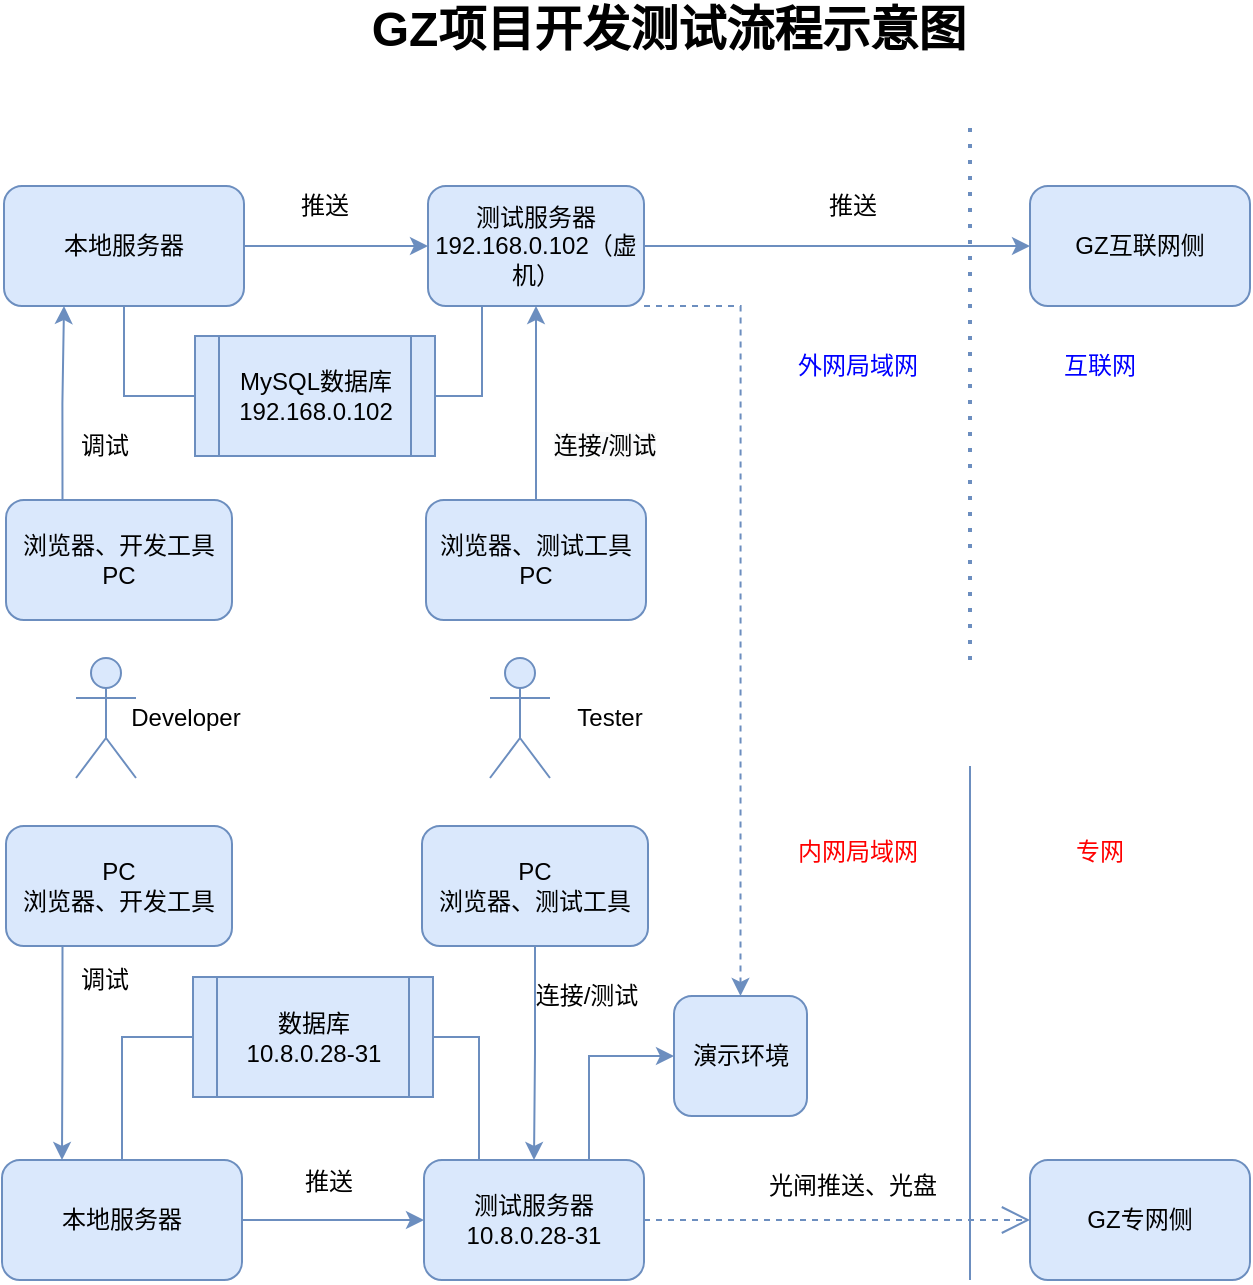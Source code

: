 <mxfile version="15.5.0" type="github" pages="3">
  <diagram id="twGESngpe0sXLNPa1MpP" name="Page-1">
    <mxGraphModel dx="944" dy="830" grid="1" gridSize="10" guides="1" tooltips="1" connect="1" arrows="1" fold="1" page="1" pageScale="1" pageWidth="827" pageHeight="1169" math="0" shadow="0">
      <root>
        <mxCell id="0" />
        <mxCell id="1" parent="0" />
        <mxCell id="z7iF-O1M8cMVNihUmkFv-28" value="推送" style="edgeStyle=orthogonalEdgeStyle;rounded=0;orthogonalLoop=1;jettySize=auto;html=1;exitX=1;exitY=0.5;exitDx=0;exitDy=0;entryX=0;entryY=0.5;entryDx=0;entryDy=0;fontSize=12;strokeColor=#6c8ebf;fillColor=#dae8fc;" edge="1" parent="1" source="z7iF-O1M8cMVNihUmkFv-4" target="z7iF-O1M8cMVNihUmkFv-26">
          <mxGeometry x="0.074" y="20" relative="1" as="geometry">
            <mxPoint as="offset" />
          </mxGeometry>
        </mxCell>
        <mxCell id="z7iF-O1M8cMVNihUmkFv-53" style="edgeStyle=orthogonalEdgeStyle;rounded=0;orthogonalLoop=1;jettySize=auto;html=1;exitX=0.25;exitY=1;exitDx=0;exitDy=0;entryX=1;entryY=0.5;entryDx=0;entryDy=0;fontSize=12;fontColor=#000000;endArrow=none;endFill=0;strokeColor=#6c8ebf;fillColor=#dae8fc;" edge="1" parent="1" source="z7iF-O1M8cMVNihUmkFv-4" target="z7iF-O1M8cMVNihUmkFv-46">
          <mxGeometry relative="1" as="geometry" />
        </mxCell>
        <mxCell id="z7iF-O1M8cMVNihUmkFv-70" style="edgeStyle=orthogonalEdgeStyle;rounded=0;orthogonalLoop=1;jettySize=auto;html=1;exitX=1;exitY=1;exitDx=0;exitDy=0;entryX=0.5;entryY=0;entryDx=0;entryDy=0;fontSize=12;fontColor=#000000;endArrow=classic;endFill=1;dashed=1;strokeColor=#6c8ebf;fillColor=#dae8fc;" edge="1" parent="1" source="z7iF-O1M8cMVNihUmkFv-4" target="z7iF-O1M8cMVNihUmkFv-71">
          <mxGeometry relative="1" as="geometry">
            <mxPoint x="454" y="397" as="targetPoint" />
            <Array as="points">
              <mxPoint x="476" y="382" />
            </Array>
          </mxGeometry>
        </mxCell>
        <mxCell id="z7iF-O1M8cMVNihUmkFv-4" value="测试服务器&lt;br&gt;192.168.0.102（虚机）" style="rounded=1;whiteSpace=wrap;html=1;strokeColor=#6c8ebf;fillColor=#dae8fc;" vertex="1" parent="1">
          <mxGeometry x="320" y="322" width="108" height="60" as="geometry" />
        </mxCell>
        <mxCell id="z7iF-O1M8cMVNihUmkFv-16" value="" style="shape=umlActor;verticalLabelPosition=bottom;verticalAlign=top;html=1;outlineConnect=0;strokeColor=#6c8ebf;fillColor=#dae8fc;" vertex="1" parent="1">
          <mxGeometry x="144" y="558" width="30" height="60" as="geometry" />
        </mxCell>
        <mxCell id="z7iF-O1M8cMVNihUmkFv-20" value="" style="shape=umlActor;verticalLabelPosition=bottom;verticalAlign=top;html=1;outlineConnect=0;strokeColor=#6c8ebf;fillColor=#dae8fc;" vertex="1" parent="1">
          <mxGeometry x="351" y="558" width="30" height="60" as="geometry" />
        </mxCell>
        <mxCell id="z7iF-O1M8cMVNihUmkFv-23" value="&lt;span style=&quot;font-size: 12px ; background-color: rgb(248 , 249 , 250)&quot;&gt;连接/测试&lt;/span&gt;" style="edgeStyle=orthogonalEdgeStyle;rounded=0;orthogonalLoop=1;jettySize=auto;html=1;exitX=0.5;exitY=0;exitDx=0;exitDy=0;entryX=0.5;entryY=1;entryDx=0;entryDy=0;strokeColor=#6c8ebf;fillColor=#dae8fc;" edge="1" parent="1" source="z7iF-O1M8cMVNihUmkFv-21" target="z7iF-O1M8cMVNihUmkFv-4">
          <mxGeometry x="-0.446" y="-33" relative="1" as="geometry">
            <mxPoint x="1" as="offset" />
          </mxGeometry>
        </mxCell>
        <mxCell id="z7iF-O1M8cMVNihUmkFv-21" value="浏览器、测试工具&lt;br&gt;PC" style="rounded=1;whiteSpace=wrap;html=1;strokeColor=#6c8ebf;fillColor=#dae8fc;" vertex="1" parent="1">
          <mxGeometry x="319" y="479" width="110" height="60" as="geometry" />
        </mxCell>
        <mxCell id="z7iF-O1M8cMVNihUmkFv-24" value="&lt;b&gt;&lt;font style=&quot;font-size: 24px&quot;&gt;GZ项目开发测试流程示意图&lt;/font&gt;&lt;/b&gt;" style="text;html=1;align=center;verticalAlign=middle;resizable=0;points=[];autosize=1;" vertex="1" parent="1">
          <mxGeometry x="285" y="234" width="310" height="20" as="geometry" />
        </mxCell>
        <mxCell id="z7iF-O1M8cMVNihUmkFv-26" value="GZ互联网侧" style="rounded=1;whiteSpace=wrap;html=1;strokeColor=#6c8ebf;fillColor=#dae8fc;" vertex="1" parent="1">
          <mxGeometry x="621" y="322" width="110" height="60" as="geometry" />
        </mxCell>
        <mxCell id="z7iF-O1M8cMVNihUmkFv-27" value="" style="endArrow=none;dashed=1;html=1;dashPattern=1 3;strokeWidth=2;rounded=0;fontSize=12;edgeStyle=orthogonalEdgeStyle;strokeColor=#6c8ebf;fillColor=#dae8fc;" edge="1" parent="1">
          <mxGeometry width="50" height="50" relative="1" as="geometry">
            <mxPoint x="591" y="559" as="sourcePoint" />
            <mxPoint x="591" y="289" as="targetPoint" />
          </mxGeometry>
        </mxCell>
        <mxCell id="z7iF-O1M8cMVNihUmkFv-59" value="推送" style="edgeStyle=orthogonalEdgeStyle;rounded=0;orthogonalLoop=1;jettySize=auto;html=1;exitX=1;exitY=0.5;exitDx=0;exitDy=0;entryX=0;entryY=0.5;entryDx=0;entryDy=0;fontSize=12;fontColor=#000000;endArrow=classic;endFill=1;strokeColor=#6c8ebf;fillColor=#dae8fc;" edge="1" parent="1" source="z7iF-O1M8cMVNihUmkFv-29" target="z7iF-O1M8cMVNihUmkFv-32">
          <mxGeometry x="-0.055" y="19" relative="1" as="geometry">
            <mxPoint as="offset" />
          </mxGeometry>
        </mxCell>
        <mxCell id="z7iF-O1M8cMVNihUmkFv-29" value="本地服务器" style="rounded=1;whiteSpace=wrap;html=1;strokeColor=#6c8ebf;fillColor=#dae8fc;" vertex="1" parent="1">
          <mxGeometry x="107" y="809" width="120" height="60" as="geometry" />
        </mxCell>
        <mxCell id="z7iF-O1M8cMVNihUmkFv-40" value="连接/测试" style="edgeStyle=orthogonalEdgeStyle;rounded=0;orthogonalLoop=1;jettySize=auto;html=1;exitX=0.5;exitY=1;exitDx=0;exitDy=0;fontSize=12;strokeColor=#6c8ebf;fillColor=#dae8fc;" edge="1" parent="1" source="z7iF-O1M8cMVNihUmkFv-30" target="z7iF-O1M8cMVNihUmkFv-32">
          <mxGeometry x="-0.542" y="25" relative="1" as="geometry">
            <mxPoint as="offset" />
          </mxGeometry>
        </mxCell>
        <mxCell id="z7iF-O1M8cMVNihUmkFv-30" value="PC&lt;br&gt;浏览器、测试工具" style="rounded=1;whiteSpace=wrap;html=1;strokeColor=#6c8ebf;fillColor=#dae8fc;" vertex="1" parent="1">
          <mxGeometry x="317" y="642" width="113" height="60" as="geometry" />
        </mxCell>
        <mxCell id="z7iF-O1M8cMVNihUmkFv-73" style="edgeStyle=orthogonalEdgeStyle;rounded=0;orthogonalLoop=1;jettySize=auto;html=1;exitX=0.75;exitY=0;exitDx=0;exitDy=0;entryX=0;entryY=0.5;entryDx=0;entryDy=0;fontSize=12;fontColor=#000000;endArrow=classic;endFill=1;strokeColor=#6c8ebf;fillColor=#dae8fc;" edge="1" parent="1" source="z7iF-O1M8cMVNihUmkFv-32" target="z7iF-O1M8cMVNihUmkFv-71">
          <mxGeometry relative="1" as="geometry" />
        </mxCell>
        <mxCell id="z7iF-O1M8cMVNihUmkFv-32" value="测试服务器&lt;br&gt;10.8.0.28-31" style="rounded=1;whiteSpace=wrap;html=1;strokeColor=#6c8ebf;fillColor=#dae8fc;" vertex="1" parent="1">
          <mxGeometry x="318" y="809" width="110" height="60" as="geometry" />
        </mxCell>
        <mxCell id="z7iF-O1M8cMVNihUmkFv-35" value="GZ专网侧" style="rounded=1;whiteSpace=wrap;html=1;strokeColor=#6c8ebf;fillColor=#dae8fc;" vertex="1" parent="1">
          <mxGeometry x="621" y="809" width="110" height="60" as="geometry" />
        </mxCell>
        <mxCell id="z7iF-O1M8cMVNihUmkFv-36" value="" style="endArrow=none;html=1;rounded=0;fontSize=12;edgeStyle=orthogonalEdgeStyle;strokeColor=#6c8ebf;fillColor=#dae8fc;" edge="1" parent="1">
          <mxGeometry width="50" height="50" relative="1" as="geometry">
            <mxPoint x="591" y="869" as="sourcePoint" />
            <mxPoint x="591" y="612" as="targetPoint" />
          </mxGeometry>
        </mxCell>
        <mxCell id="z7iF-O1M8cMVNihUmkFv-37" value="光闸推送、光盘" style="endArrow=open;endSize=12;dashed=1;html=1;rounded=0;fontSize=12;edgeStyle=orthogonalEdgeStyle;exitX=1;exitY=0.5;exitDx=0;exitDy=0;entryX=0;entryY=0.5;entryDx=0;entryDy=0;strokeColor=#6c8ebf;fillColor=#dae8fc;" edge="1" parent="1" source="z7iF-O1M8cMVNihUmkFv-32" target="z7iF-O1M8cMVNihUmkFv-35">
          <mxGeometry x="0.074" y="17" width="160" relative="1" as="geometry">
            <mxPoint x="471" y="982" as="sourcePoint" />
            <mxPoint x="631" y="982" as="targetPoint" />
            <mxPoint as="offset" />
          </mxGeometry>
        </mxCell>
        <mxCell id="z7iF-O1M8cMVNihUmkFv-42" value="内网局域网" style="text;html=1;strokeColor=none;fillColor=none;align=center;verticalAlign=middle;whiteSpace=wrap;rounded=0;fontSize=12;fontColor=#FF0000;" vertex="1" parent="1">
          <mxGeometry x="500" y="640" width="70" height="30" as="geometry" />
        </mxCell>
        <mxCell id="z7iF-O1M8cMVNihUmkFv-45" value="外网局域网" style="text;html=1;strokeColor=none;fillColor=none;align=center;verticalAlign=middle;whiteSpace=wrap;rounded=0;fontSize=12;fontColor=#0000FF;" vertex="1" parent="1">
          <mxGeometry x="500" y="397" width="70" height="30" as="geometry" />
        </mxCell>
        <mxCell id="z7iF-O1M8cMVNihUmkFv-46" value="MySQL数据库&lt;br&gt;192.168.0.102" style="shape=process;whiteSpace=wrap;html=1;backgroundOutline=1;strokeColor=#6c8ebf;fillColor=#dae8fc;" vertex="1" parent="1">
          <mxGeometry x="203.5" y="397" width="120" height="60" as="geometry" />
        </mxCell>
        <mxCell id="z7iF-O1M8cMVNihUmkFv-50" value="&lt;font color=&quot;#000000&quot;&gt;推送&lt;/font&gt;" style="edgeStyle=orthogonalEdgeStyle;rounded=0;orthogonalLoop=1;jettySize=auto;html=1;exitX=1;exitY=0.5;exitDx=0;exitDy=0;entryX=0;entryY=0.5;entryDx=0;entryDy=0;fontSize=12;fontColor=#0000FF;strokeColor=#6c8ebf;fillColor=#dae8fc;" edge="1" parent="1" source="z7iF-O1M8cMVNihUmkFv-47" target="z7iF-O1M8cMVNihUmkFv-4">
          <mxGeometry x="-0.13" y="20" relative="1" as="geometry">
            <mxPoint as="offset" />
          </mxGeometry>
        </mxCell>
        <mxCell id="z7iF-O1M8cMVNihUmkFv-47" value="本地服务器" style="rounded=1;whiteSpace=wrap;html=1;strokeColor=#6c8ebf;fillColor=#dae8fc;" vertex="1" parent="1">
          <mxGeometry x="108" y="322" width="120" height="60" as="geometry" />
        </mxCell>
        <mxCell id="z7iF-O1M8cMVNihUmkFv-55" value="调试" style="edgeStyle=orthogonalEdgeStyle;rounded=0;orthogonalLoop=1;jettySize=auto;html=1;exitX=0.25;exitY=0;exitDx=0;exitDy=0;entryX=0.25;entryY=1;entryDx=0;entryDy=0;fontSize=12;fontColor=#000000;endArrow=classic;endFill=1;strokeColor=#6c8ebf;fillColor=#dae8fc;" edge="1" parent="1" source="z7iF-O1M8cMVNihUmkFv-51" target="z7iF-O1M8cMVNihUmkFv-47">
          <mxGeometry x="-0.447" y="-21" relative="1" as="geometry">
            <mxPoint as="offset" />
          </mxGeometry>
        </mxCell>
        <mxCell id="z7iF-O1M8cMVNihUmkFv-51" value="浏览器、开发工具&lt;br&gt;PC" style="rounded=1;whiteSpace=wrap;html=1;strokeColor=#6c8ebf;fillColor=#dae8fc;" vertex="1" parent="1">
          <mxGeometry x="109" y="479" width="113" height="60" as="geometry" />
        </mxCell>
        <mxCell id="z7iF-O1M8cMVNihUmkFv-54" style="edgeStyle=orthogonalEdgeStyle;rounded=0;orthogonalLoop=1;jettySize=auto;html=1;exitX=0.5;exitY=1;exitDx=0;exitDy=0;entryX=0;entryY=0.5;entryDx=0;entryDy=0;fontSize=12;fontColor=#000000;endArrow=none;endFill=0;strokeColor=#6c8ebf;fillColor=#dae8fc;" edge="1" parent="1" source="z7iF-O1M8cMVNihUmkFv-47" target="z7iF-O1M8cMVNihUmkFv-46">
          <mxGeometry relative="1" as="geometry" />
        </mxCell>
        <mxCell id="z7iF-O1M8cMVNihUmkFv-58" value="调试" style="edgeStyle=orthogonalEdgeStyle;rounded=0;orthogonalLoop=1;jettySize=auto;html=1;exitX=0.25;exitY=1;exitDx=0;exitDy=0;entryX=0.25;entryY=0;entryDx=0;entryDy=0;fontSize=12;fontColor=#000000;endArrow=classic;endFill=1;strokeColor=#6c8ebf;fillColor=#dae8fc;" edge="1" parent="1" source="z7iF-O1M8cMVNihUmkFv-56" target="z7iF-O1M8cMVNihUmkFv-29">
          <mxGeometry x="-0.683" y="21" relative="1" as="geometry">
            <mxPoint as="offset" />
          </mxGeometry>
        </mxCell>
        <mxCell id="z7iF-O1M8cMVNihUmkFv-56" value="PC&lt;br&gt;浏览器、开发工具" style="rounded=1;whiteSpace=wrap;html=1;strokeColor=#6c8ebf;fillColor=#dae8fc;" vertex="1" parent="1">
          <mxGeometry x="109" y="642" width="113" height="60" as="geometry" />
        </mxCell>
        <mxCell id="z7iF-O1M8cMVNihUmkFv-57" value="数据库&lt;br&gt;10.8.0.28-31" style="shape=process;whiteSpace=wrap;html=1;backgroundOutline=1;strokeColor=#6c8ebf;fillColor=#dae8fc;" vertex="1" parent="1">
          <mxGeometry x="202.5" y="717.5" width="120" height="60" as="geometry" />
        </mxCell>
        <mxCell id="z7iF-O1M8cMVNihUmkFv-60" style="edgeStyle=orthogonalEdgeStyle;rounded=0;orthogonalLoop=1;jettySize=auto;html=1;exitX=0.5;exitY=0;exitDx=0;exitDy=0;entryX=0;entryY=0.5;entryDx=0;entryDy=0;fontSize=12;fontColor=#000000;endArrow=none;endFill=0;strokeColor=#6c8ebf;fillColor=#dae8fc;" edge="1" parent="1" source="z7iF-O1M8cMVNihUmkFv-29" target="z7iF-O1M8cMVNihUmkFv-57">
          <mxGeometry relative="1" as="geometry">
            <mxPoint x="152" y="729.5" as="sourcePoint" />
            <mxPoint x="187.5" y="774.5" as="targetPoint" />
          </mxGeometry>
        </mxCell>
        <mxCell id="z7iF-O1M8cMVNihUmkFv-61" style="edgeStyle=orthogonalEdgeStyle;rounded=0;orthogonalLoop=1;jettySize=auto;html=1;entryX=1;entryY=0.5;entryDx=0;entryDy=0;fontSize=12;fontColor=#000000;endArrow=none;endFill=0;exitX=0.25;exitY=0;exitDx=0;exitDy=0;strokeColor=#6c8ebf;fillColor=#dae8fc;" edge="1" parent="1" source="z7iF-O1M8cMVNihUmkFv-32" target="z7iF-O1M8cMVNihUmkFv-57">
          <mxGeometry relative="1" as="geometry">
            <mxPoint x="359" y="744.5" as="sourcePoint" />
            <mxPoint x="335" y="789.5" as="targetPoint" />
          </mxGeometry>
        </mxCell>
        <mxCell id="z7iF-O1M8cMVNihUmkFv-67" value="Developer" style="text;html=1;strokeColor=none;fillColor=none;align=center;verticalAlign=middle;whiteSpace=wrap;rounded=0;fontSize=12;fontColor=#000000;" vertex="1" parent="1">
          <mxGeometry x="169" y="573" width="60" height="30" as="geometry" />
        </mxCell>
        <mxCell id="z7iF-O1M8cMVNihUmkFv-68" value="Tester" style="text;html=1;strokeColor=none;fillColor=none;align=center;verticalAlign=middle;whiteSpace=wrap;rounded=0;fontSize=12;fontColor=#000000;" vertex="1" parent="1">
          <mxGeometry x="381" y="573" width="60" height="30" as="geometry" />
        </mxCell>
        <mxCell id="z7iF-O1M8cMVNihUmkFv-71" value="演示环境" style="rounded=1;whiteSpace=wrap;html=1;fontSize=12;strokeColor=#6c8ebf;fillColor=#dae8fc;" vertex="1" parent="1">
          <mxGeometry x="443" y="727" width="66.5" height="60" as="geometry" />
        </mxCell>
        <mxCell id="4g5j0DO2I0FW5dVjC5zT-1" value="互联网" style="text;html=1;strokeColor=none;fillColor=none;align=center;verticalAlign=middle;whiteSpace=wrap;rounded=0;fontSize=12;fontColor=#0000FF;" vertex="1" parent="1">
          <mxGeometry x="621" y="397" width="70" height="30" as="geometry" />
        </mxCell>
        <mxCell id="4g5j0DO2I0FW5dVjC5zT-2" value="专网" style="text;html=1;strokeColor=none;fillColor=none;align=center;verticalAlign=middle;whiteSpace=wrap;rounded=0;fontSize=12;fontColor=#FF0000;" vertex="1" parent="1">
          <mxGeometry x="621" y="640" width="70" height="30" as="geometry" />
        </mxCell>
      </root>
    </mxGraphModel>
  </diagram>
  <diagram id="xAizwRHMDeMgXmnihbNj" name="Page-2">
    <mxGraphModel dx="944" dy="830" grid="1" gridSize="10" guides="1" tooltips="1" connect="1" arrows="1" fold="1" page="1" pageScale="1" pageWidth="827" pageHeight="1169" math="0" shadow="0">
      <root>
        <mxCell id="ge5L9ozpoHXoKX3X5Ei_-0" />
        <mxCell id="ge5L9ozpoHXoKX3X5Ei_-1" parent="ge5L9ozpoHXoKX3X5Ei_-0" />
        <mxCell id="M6mGPlOZ9tg9JCHZdHIi-0" value="&lt;b&gt;&lt;font style=&quot;font-size: 24px&quot;&gt;等保备案系统开发测试流程示意图&lt;/font&gt;&lt;/b&gt;" style="text;html=1;align=center;verticalAlign=middle;resizable=0;points=[];autosize=1;" vertex="1" parent="ge5L9ozpoHXoKX3X5Ei_-1">
          <mxGeometry x="271" y="106" width="380" height="20" as="geometry" />
        </mxCell>
        <mxCell id="hn4bFSvkFgK69JfezBoe-2" value="推送" style="edgeStyle=orthogonalEdgeStyle;rounded=0;orthogonalLoop=1;jettySize=auto;html=1;exitX=1;exitY=0.5;exitDx=0;exitDy=0;entryX=0;entryY=0.5;entryDx=0;entryDy=0;fontSize=12;fontColor=#000000;endArrow=classic;endFill=1;strokeColor=#6c8ebf;fillColor=#dae8fc;" edge="1" parent="ge5L9ozpoHXoKX3X5Ei_-1" source="FdDDtz1to_vNbsyQbwL1-0" target="2ZtzwXfV-rk-jxDoaxTh-0">
          <mxGeometry x="-0.018" y="26" relative="1" as="geometry">
            <mxPoint as="offset" />
          </mxGeometry>
        </mxCell>
        <mxCell id="FdDDtz1to_vNbsyQbwL1-0" value="测试服务器&lt;br&gt;192.168.0.212" style="rounded=1;whiteSpace=wrap;html=1;strokeColor=#6c8ebf;fillColor=#dae8fc;" vertex="1" parent="ge5L9ozpoHXoKX3X5Ei_-1">
          <mxGeometry x="358" y="206" width="108" height="60" as="geometry" />
        </mxCell>
        <mxCell id="FdDDtz1to_vNbsyQbwL1-1" value="外网局域网" style="text;html=1;align=center;verticalAlign=middle;whiteSpace=wrap;rounded=0;fontSize=12;" vertex="1" parent="ge5L9ozpoHXoKX3X5Ei_-1">
          <mxGeometry x="318" y="170" width="70" height="30" as="geometry" />
        </mxCell>
        <mxCell id="FdDDtz1to_vNbsyQbwL1-2" value="&lt;font color=&quot;#000000&quot;&gt;推送&lt;/font&gt;" style="edgeStyle=orthogonalEdgeStyle;rounded=0;orthogonalLoop=1;jettySize=auto;html=1;exitX=1;exitY=0.5;exitDx=0;exitDy=0;entryX=0;entryY=0.5;entryDx=0;entryDy=0;fontSize=12;fontColor=#0000FF;strokeColor=#6c8ebf;fillColor=#dae8fc;" edge="1" parent="ge5L9ozpoHXoKX3X5Ei_-1" source="FdDDtz1to_vNbsyQbwL1-3" target="FdDDtz1to_vNbsyQbwL1-0">
          <mxGeometry x="-0.13" y="20" relative="1" as="geometry">
            <mxPoint as="offset" />
          </mxGeometry>
        </mxCell>
        <mxCell id="FdDDtz1to_vNbsyQbwL1-3" value="本地服务器" style="rounded=1;whiteSpace=wrap;html=1;strokeColor=#6c8ebf;fillColor=#dae8fc;" vertex="1" parent="ge5L9ozpoHXoKX3X5Ei_-1">
          <mxGeometry x="146" y="206" width="120" height="60" as="geometry" />
        </mxCell>
        <mxCell id="iKFwZHbpq23q5c-G5lsw-0" value="" style="shape=umlActor;verticalLabelPosition=bottom;verticalAlign=top;html=1;outlineConnect=0;strokeColor=#6c8ebf;fillColor=#dae8fc;" vertex="1" parent="ge5L9ozpoHXoKX3X5Ei_-1">
          <mxGeometry x="181" y="447" width="30" height="60" as="geometry" />
        </mxCell>
        <mxCell id="iKFwZHbpq23q5c-G5lsw-1" value="" style="shape=umlActor;verticalLabelPosition=bottom;verticalAlign=top;html=1;outlineConnect=0;strokeColor=#6c8ebf;fillColor=#dae8fc;" vertex="1" parent="ge5L9ozpoHXoKX3X5Ei_-1">
          <mxGeometry x="388" y="447" width="30" height="60" as="geometry" />
        </mxCell>
        <mxCell id="2ZtzwXfV-rk-jxDoaxTh-4" value="连接/测试" style="edgeStyle=orthogonalEdgeStyle;rounded=0;orthogonalLoop=1;jettySize=auto;html=1;exitX=0.5;exitY=0;exitDx=0;exitDy=0;entryX=0.5;entryY=1;entryDx=0;entryDy=0;fontSize=12;fontColor=#000000;endArrow=classic;endFill=1;strokeColor=#6c8ebf;fillColor=#dae8fc;" edge="1" parent="ge5L9ozpoHXoKX3X5Ei_-1" source="iKFwZHbpq23q5c-G5lsw-2" target="FdDDtz1to_vNbsyQbwL1-0">
          <mxGeometry x="-0.569" y="-44" relative="1" as="geometry">
            <mxPoint as="offset" />
          </mxGeometry>
        </mxCell>
        <mxCell id="iKFwZHbpq23q5c-G5lsw-2" value="浏览器、测试工具&lt;br&gt;PC" style="rounded=1;whiteSpace=wrap;html=1;strokeColor=#6c8ebf;fillColor=#dae8fc;" vertex="1" parent="ge5L9ozpoHXoKX3X5Ei_-1">
          <mxGeometry x="357" y="368" width="110" height="60" as="geometry" />
        </mxCell>
        <mxCell id="hn4bFSvkFgK69JfezBoe-0" style="edgeStyle=orthogonalEdgeStyle;rounded=0;orthogonalLoop=1;jettySize=auto;html=1;exitX=1;exitY=0.5;exitDx=0;exitDy=0;entryX=0.25;entryY=1;entryDx=0;entryDy=0;fontSize=12;fontColor=#000000;endArrow=none;endFill=0;strokeColor=#6c8ebf;fillColor=#dae8fc;" edge="1" parent="ge5L9ozpoHXoKX3X5Ei_-1" source="iKFwZHbpq23q5c-G5lsw-3" target="FdDDtz1to_vNbsyQbwL1-0">
          <mxGeometry relative="1" as="geometry" />
        </mxCell>
        <mxCell id="hn4bFSvkFgK69JfezBoe-1" style="edgeStyle=orthogonalEdgeStyle;rounded=0;orthogonalLoop=1;jettySize=auto;html=1;exitX=0;exitY=0.5;exitDx=0;exitDy=0;entryX=0.5;entryY=1;entryDx=0;entryDy=0;fontSize=12;fontColor=#000000;endArrow=none;endFill=0;strokeColor=#6c8ebf;fillColor=#dae8fc;" edge="1" parent="ge5L9ozpoHXoKX3X5Ei_-1" source="iKFwZHbpq23q5c-G5lsw-3" target="FdDDtz1to_vNbsyQbwL1-3">
          <mxGeometry relative="1" as="geometry" />
        </mxCell>
        <mxCell id="iKFwZHbpq23q5c-G5lsw-3" value="MySQL数据库&lt;br&gt;192.168.0.212" style="shape=process;whiteSpace=wrap;html=1;backgroundOutline=1;strokeColor=#6c8ebf;fillColor=#dae8fc;" vertex="1" parent="ge5L9ozpoHXoKX3X5Ei_-1">
          <mxGeometry x="240.5" y="286" width="120" height="60" as="geometry" />
        </mxCell>
        <mxCell id="2ZtzwXfV-rk-jxDoaxTh-3" value="调试" style="edgeStyle=orthogonalEdgeStyle;rounded=0;orthogonalLoop=1;jettySize=auto;html=1;exitX=0.25;exitY=0;exitDx=0;exitDy=0;entryX=0.25;entryY=1;entryDx=0;entryDy=0;fontSize=12;fontColor=#000000;endArrow=classic;endFill=1;strokeColor=#6c8ebf;fillColor=#dae8fc;" edge="1" parent="ge5L9ozpoHXoKX3X5Ei_-1" source="iKFwZHbpq23q5c-G5lsw-4" target="FdDDtz1to_vNbsyQbwL1-3">
          <mxGeometry x="-0.571" y="-31" relative="1" as="geometry">
            <mxPoint as="offset" />
          </mxGeometry>
        </mxCell>
        <mxCell id="iKFwZHbpq23q5c-G5lsw-4" value="浏览器、开发工具&lt;br&gt;PC" style="rounded=1;whiteSpace=wrap;html=1;strokeColor=#6c8ebf;fillColor=#dae8fc;" vertex="1" parent="ge5L9ozpoHXoKX3X5Ei_-1">
          <mxGeometry x="147" y="368" width="113" height="60" as="geometry" />
        </mxCell>
        <mxCell id="iKFwZHbpq23q5c-G5lsw-5" value="Developer" style="text;html=1;align=center;verticalAlign=middle;whiteSpace=wrap;rounded=0;fontSize=12;" vertex="1" parent="ge5L9ozpoHXoKX3X5Ei_-1">
          <mxGeometry x="206" y="462" width="60" height="30" as="geometry" />
        </mxCell>
        <mxCell id="iKFwZHbpq23q5c-G5lsw-6" value="Tester" style="text;html=1;align=center;verticalAlign=middle;whiteSpace=wrap;rounded=0;fontSize=12;" vertex="1" parent="ge5L9ozpoHXoKX3X5Ei_-1">
          <mxGeometry x="418" y="462" width="60" height="30" as="geometry" />
        </mxCell>
        <mxCell id="2ZtzwXfV-rk-jxDoaxTh-0" value="云服务器" style="rounded=1;whiteSpace=wrap;html=1;strokeColor=#6c8ebf;fillColor=#dae8fc;" vertex="1" parent="ge5L9ozpoHXoKX3X5Ei_-1">
          <mxGeometry x="576" y="206" width="110" height="60" as="geometry" />
        </mxCell>
        <mxCell id="2ZtzwXfV-rk-jxDoaxTh-1" value="" style="endArrow=none;dashed=1;html=1;dashPattern=1 3;strokeWidth=2;rounded=0;fontSize=12;edgeStyle=orthogonalEdgeStyle;strokeColor=#6c8ebf;fillColor=#dae8fc;" edge="1" parent="ge5L9ozpoHXoKX3X5Ei_-1">
          <mxGeometry width="50" height="50" relative="1" as="geometry">
            <mxPoint x="546" y="446" as="sourcePoint" />
            <mxPoint x="546" y="176" as="targetPoint" />
          </mxGeometry>
        </mxCell>
        <mxCell id="hn4bFSvkFgK69JfezBoe-3" value="互联网" style="text;html=1;align=center;verticalAlign=middle;whiteSpace=wrap;rounded=0;fontSize=12;" vertex="1" parent="ge5L9ozpoHXoKX3X5Ei_-1">
          <mxGeometry x="596" y="170" width="70" height="30" as="geometry" />
        </mxCell>
        <mxCell id="hn4bFSvkFgK69JfezBoe-4" value="&lt;b&gt;&lt;font style=&quot;font-size: 24px&quot;&gt;会签系统开发测试流程示意图&lt;/font&gt;&lt;/b&gt;" style="text;html=1;align=center;verticalAlign=middle;resizable=0;points=[];autosize=1;" vertex="1" parent="ge5L9ozpoHXoKX3X5Ei_-1">
          <mxGeometry x="297" y="627" width="330" height="20" as="geometry" />
        </mxCell>
        <mxCell id="hn4bFSvkFgK69JfezBoe-5" value="移动介质" style="edgeStyle=orthogonalEdgeStyle;rounded=0;orthogonalLoop=1;jettySize=auto;html=1;exitX=1;exitY=0.5;exitDx=0;exitDy=0;entryX=0;entryY=0.5;entryDx=0;entryDy=0;fontSize=12;fontColor=#000000;endArrow=classic;endFill=1;dashed=1;strokeColor=#6c8ebf;fillColor=#dae8fc;" edge="1" parent="ge5L9ozpoHXoKX3X5Ei_-1" source="hn4bFSvkFgK69JfezBoe-6" target="hn4bFSvkFgK69JfezBoe-21">
          <mxGeometry x="-0.036" y="17" relative="1" as="geometry">
            <mxPoint as="offset" />
          </mxGeometry>
        </mxCell>
        <mxCell id="hn4bFSvkFgK69JfezBoe-6" value="测试服务器&lt;br&gt;192.168.0.212" style="rounded=1;whiteSpace=wrap;html=1;strokeColor=#6c8ebf;fillColor=#dae8fc;" vertex="1" parent="ge5L9ozpoHXoKX3X5Ei_-1">
          <mxGeometry x="359" y="727" width="108" height="60" as="geometry" />
        </mxCell>
        <mxCell id="hn4bFSvkFgK69JfezBoe-7" value="外网局域网" style="text;html=1;align=center;verticalAlign=middle;whiteSpace=wrap;rounded=0;fontSize=12;" vertex="1" parent="ge5L9ozpoHXoKX3X5Ei_-1">
          <mxGeometry x="330" y="690" width="70" height="30" as="geometry" />
        </mxCell>
        <mxCell id="hn4bFSvkFgK69JfezBoe-8" value="&lt;font color=&quot;#000000&quot;&gt;推送&lt;/font&gt;" style="edgeStyle=orthogonalEdgeStyle;rounded=0;orthogonalLoop=1;jettySize=auto;html=1;exitX=1;exitY=0.5;exitDx=0;exitDy=0;entryX=0;entryY=0.5;entryDx=0;entryDy=0;fontSize=12;fontColor=#0000FF;strokeColor=#6c8ebf;fillColor=#dae8fc;" edge="1" parent="ge5L9ozpoHXoKX3X5Ei_-1" source="hn4bFSvkFgK69JfezBoe-9" target="hn4bFSvkFgK69JfezBoe-6">
          <mxGeometry x="-0.13" y="20" relative="1" as="geometry">
            <mxPoint as="offset" />
          </mxGeometry>
        </mxCell>
        <mxCell id="hn4bFSvkFgK69JfezBoe-9" value="本地服务器" style="rounded=1;whiteSpace=wrap;html=1;strokeColor=#6c8ebf;fillColor=#dae8fc;" vertex="1" parent="ge5L9ozpoHXoKX3X5Ei_-1">
          <mxGeometry x="147" y="727" width="120" height="60" as="geometry" />
        </mxCell>
        <mxCell id="hn4bFSvkFgK69JfezBoe-10" value="" style="shape=umlActor;verticalLabelPosition=bottom;verticalAlign=top;html=1;outlineConnect=0;strokeColor=#6c8ebf;fillColor=#dae8fc;" vertex="1" parent="ge5L9ozpoHXoKX3X5Ei_-1">
          <mxGeometry x="182" y="968" width="30" height="60" as="geometry" />
        </mxCell>
        <mxCell id="hn4bFSvkFgK69JfezBoe-11" value="" style="shape=umlActor;verticalLabelPosition=bottom;verticalAlign=top;html=1;outlineConnect=0;strokeColor=#6c8ebf;fillColor=#dae8fc;" vertex="1" parent="ge5L9ozpoHXoKX3X5Ei_-1">
          <mxGeometry x="389" y="968" width="30" height="60" as="geometry" />
        </mxCell>
        <mxCell id="hn4bFSvkFgK69JfezBoe-12" value="连接/测试" style="edgeStyle=orthogonalEdgeStyle;rounded=0;orthogonalLoop=1;jettySize=auto;html=1;exitX=0.5;exitY=0;exitDx=0;exitDy=0;entryX=0.5;entryY=1;entryDx=0;entryDy=0;fontSize=12;fontColor=#000000;endArrow=classic;endFill=1;strokeColor=#6c8ebf;fillColor=#dae8fc;" edge="1" parent="ge5L9ozpoHXoKX3X5Ei_-1" source="hn4bFSvkFgK69JfezBoe-13" target="hn4bFSvkFgK69JfezBoe-6">
          <mxGeometry x="-0.569" y="-44" relative="1" as="geometry">
            <mxPoint as="offset" />
          </mxGeometry>
        </mxCell>
        <mxCell id="hn4bFSvkFgK69JfezBoe-13" value="浏览器、测试工具&lt;br&gt;PC" style="rounded=1;whiteSpace=wrap;html=1;strokeColor=#6c8ebf;fillColor=#dae8fc;" vertex="1" parent="ge5L9ozpoHXoKX3X5Ei_-1">
          <mxGeometry x="358" y="889" width="110" height="60" as="geometry" />
        </mxCell>
        <mxCell id="hn4bFSvkFgK69JfezBoe-14" style="edgeStyle=orthogonalEdgeStyle;rounded=0;orthogonalLoop=1;jettySize=auto;html=1;exitX=1;exitY=0.5;exitDx=0;exitDy=0;entryX=0.25;entryY=1;entryDx=0;entryDy=0;fontSize=12;fontColor=#000000;endArrow=none;endFill=0;strokeColor=#6c8ebf;fillColor=#dae8fc;" edge="1" parent="ge5L9ozpoHXoKX3X5Ei_-1" source="hn4bFSvkFgK69JfezBoe-16" target="hn4bFSvkFgK69JfezBoe-6">
          <mxGeometry relative="1" as="geometry" />
        </mxCell>
        <mxCell id="hn4bFSvkFgK69JfezBoe-15" style="edgeStyle=orthogonalEdgeStyle;rounded=0;orthogonalLoop=1;jettySize=auto;html=1;exitX=0;exitY=0.5;exitDx=0;exitDy=0;entryX=0.5;entryY=1;entryDx=0;entryDy=0;fontSize=12;fontColor=#000000;endArrow=none;endFill=0;strokeColor=#6c8ebf;fillColor=#dae8fc;" edge="1" parent="ge5L9ozpoHXoKX3X5Ei_-1" source="hn4bFSvkFgK69JfezBoe-16" target="hn4bFSvkFgK69JfezBoe-9">
          <mxGeometry relative="1" as="geometry" />
        </mxCell>
        <mxCell id="hn4bFSvkFgK69JfezBoe-16" value="MySQL数据库&lt;br&gt;192.168.0.101" style="shape=process;whiteSpace=wrap;html=1;backgroundOutline=1;strokeColor=#6c8ebf;fillColor=#dae8fc;" vertex="1" parent="ge5L9ozpoHXoKX3X5Ei_-1">
          <mxGeometry x="241.5" y="807" width="120" height="60" as="geometry" />
        </mxCell>
        <mxCell id="hn4bFSvkFgK69JfezBoe-17" value="调试" style="edgeStyle=orthogonalEdgeStyle;rounded=0;orthogonalLoop=1;jettySize=auto;html=1;exitX=0.25;exitY=0;exitDx=0;exitDy=0;entryX=0.25;entryY=1;entryDx=0;entryDy=0;fontSize=12;fontColor=#000000;endArrow=classic;endFill=1;strokeColor=#6c8ebf;fillColor=#dae8fc;" edge="1" parent="ge5L9ozpoHXoKX3X5Ei_-1" source="hn4bFSvkFgK69JfezBoe-18" target="hn4bFSvkFgK69JfezBoe-9">
          <mxGeometry x="-0.571" y="-31" relative="1" as="geometry">
            <mxPoint as="offset" />
          </mxGeometry>
        </mxCell>
        <mxCell id="hn4bFSvkFgK69JfezBoe-18" value="浏览器、开发工具&lt;br&gt;PC" style="rounded=1;whiteSpace=wrap;html=1;strokeColor=#6c8ebf;fillColor=#dae8fc;" vertex="1" parent="ge5L9ozpoHXoKX3X5Ei_-1">
          <mxGeometry x="148" y="889" width="113" height="60" as="geometry" />
        </mxCell>
        <mxCell id="hn4bFSvkFgK69JfezBoe-19" value="Developer" style="text;html=1;align=center;verticalAlign=middle;whiteSpace=wrap;rounded=0;fontSize=12;" vertex="1" parent="ge5L9ozpoHXoKX3X5Ei_-1">
          <mxGeometry x="207" y="983" width="60" height="30" as="geometry" />
        </mxCell>
        <mxCell id="hn4bFSvkFgK69JfezBoe-20" value="Tester" style="text;html=1;align=center;verticalAlign=middle;whiteSpace=wrap;rounded=0;fontSize=12;" vertex="1" parent="ge5L9ozpoHXoKX3X5Ei_-1">
          <mxGeometry x="419" y="983" width="60" height="30" as="geometry" />
        </mxCell>
        <mxCell id="hn4bFSvkFgK69JfezBoe-21" value="服务器" style="rounded=1;whiteSpace=wrap;html=1;strokeColor=#6c8ebf;fillColor=#dae8fc;" vertex="1" parent="ge5L9ozpoHXoKX3X5Ei_-1">
          <mxGeometry x="577" y="727" width="110" height="60" as="geometry" />
        </mxCell>
        <mxCell id="hn4bFSvkFgK69JfezBoe-22" value="" style="endArrow=none;html=1;strokeWidth=2;rounded=0;fontSize=12;edgeStyle=orthogonalEdgeStyle;strokeColor=#6c8ebf;fillColor=#dae8fc;" edge="1" parent="ge5L9ozpoHXoKX3X5Ei_-1">
          <mxGeometry width="50" height="50" relative="1" as="geometry">
            <mxPoint x="547" y="967" as="sourcePoint" />
            <mxPoint x="547" y="697" as="targetPoint" />
          </mxGeometry>
        </mxCell>
        <mxCell id="hn4bFSvkFgK69JfezBoe-23" value="客户局域网" style="text;html=1;align=center;verticalAlign=middle;whiteSpace=wrap;rounded=0;fontSize=12;" vertex="1" parent="ge5L9ozpoHXoKX3X5Ei_-1">
          <mxGeometry x="597" y="690" width="70" height="30" as="geometry" />
        </mxCell>
      </root>
    </mxGraphModel>
  </diagram>
  <diagram id="Xup_ZdkZcmJyg_5gM2ml" name="Page-3">
    <mxGraphModel dx="944" dy="830" grid="1" gridSize="10" guides="1" tooltips="1" connect="1" arrows="1" fold="1" page="1" pageScale="1" pageWidth="827" pageHeight="1169" math="0" shadow="0">
      <root>
        <mxCell id="2uxCLiZwTgana2yF3_Zx-0" />
        <mxCell id="2uxCLiZwTgana2yF3_Zx-1" parent="2uxCLiZwTgana2yF3_Zx-0" />
        <mxCell id="2uxCLiZwTgana2yF3_Zx-2" value="&lt;b&gt;&lt;font style=&quot;font-size: 24px&quot;&gt;Portal上网验证系统开发测试流程示意图&lt;/font&gt;&lt;/b&gt;" style="text;html=1;align=center;verticalAlign=middle;resizable=0;points=[];autosize=1;strokeColor=none;fillColor=none;" vertex="1" parent="2uxCLiZwTgana2yF3_Zx-1">
          <mxGeometry x="190" y="110" width="440" height="20" as="geometry" />
        </mxCell>
        <mxCell id="2uxCLiZwTgana2yF3_Zx-5" value="外网局域网" style="text;html=1;align=center;verticalAlign=middle;whiteSpace=wrap;rounded=0;fontSize=12;fontColor=#0000FF;" vertex="1" parent="2uxCLiZwTgana2yF3_Zx-1">
          <mxGeometry x="499" y="325" width="70" height="30" as="geometry" />
        </mxCell>
        <mxCell id="2uxCLiZwTgana2yF3_Zx-8" value="" style="shape=umlActor;verticalLabelPosition=bottom;verticalAlign=top;html=1;outlineConnect=0;strokeColor=#6c8ebf;fillColor=#dae8fc;" vertex="1" parent="2uxCLiZwTgana2yF3_Zx-1">
          <mxGeometry x="900" y="1340" width="30" height="60" as="geometry" />
        </mxCell>
        <mxCell id="2uxCLiZwTgana2yF3_Zx-9" value="" style="shape=umlActor;verticalLabelPosition=bottom;verticalAlign=top;html=1;outlineConnect=0;strokeColor=#6c8ebf;fillColor=#dae8fc;" vertex="1" parent="2uxCLiZwTgana2yF3_Zx-1">
          <mxGeometry x="376" y="541" width="30" height="60" as="geometry" />
        </mxCell>
        <mxCell id="2uxCLiZwTgana2yF3_Zx-10" value="连接/测试" style="edgeStyle=orthogonalEdgeStyle;rounded=0;orthogonalLoop=1;jettySize=auto;html=1;exitX=0.25;exitY=0;exitDx=0;exitDy=0;entryX=0.5;entryY=1;entryDx=0;entryDy=0;fontSize=12;fontColor=#000000;endArrow=classic;endFill=1;strokeColor=#6c8ebf;fillColor=#dae8fc;" edge="1" parent="2uxCLiZwTgana2yF3_Zx-1" source="2uxCLiZwTgana2yF3_Zx-11" target="jyBZSsHLhOCqdPj_QTNC-1">
          <mxGeometry x="-0.569" y="-44" relative="1" as="geometry">
            <mxPoint as="offset" />
            <mxPoint x="465" y="287" as="targetPoint" />
          </mxGeometry>
        </mxCell>
        <mxCell id="2uxCLiZwTgana2yF3_Zx-11" value="浏览器、测试工具&lt;br&gt;PC" style="rounded=1;whiteSpace=wrap;html=1;strokeColor=#6c8ebf;fillColor=#dae8fc;" vertex="1" parent="2uxCLiZwTgana2yF3_Zx-1">
          <mxGeometry x="344" y="462" width="110" height="60" as="geometry" />
        </mxCell>
        <mxCell id="2uxCLiZwTgana2yF3_Zx-15" value="优化" style="edgeStyle=orthogonalEdgeStyle;rounded=0;orthogonalLoop=1;jettySize=auto;html=1;exitX=0.25;exitY=0;exitDx=0;exitDy=0;entryX=0.333;entryY=1;entryDx=0;entryDy=0;fontSize=12;fontColor=#000000;endArrow=classic;endFill=1;strokeColor=#6c8ebf;fillColor=#dae8fc;entryPerimeter=0;" edge="1" parent="2uxCLiZwTgana2yF3_Zx-1" source="2uxCLiZwTgana2yF3_Zx-16" target="jyBZSsHLhOCqdPj_QTNC-1">
          <mxGeometry x="-0.571" y="-31" relative="1" as="geometry">
            <mxPoint as="offset" />
            <mxPoint x="355" y="287" as="targetPoint" />
          </mxGeometry>
        </mxCell>
        <mxCell id="2uxCLiZwTgana2yF3_Zx-16" value="浏览器、开发工具&lt;br&gt;PC" style="rounded=1;whiteSpace=wrap;html=1;strokeColor=#6c8ebf;fillColor=#dae8fc;" vertex="1" parent="2uxCLiZwTgana2yF3_Zx-1">
          <mxGeometry x="208" y="462" width="113" height="60" as="geometry" />
        </mxCell>
        <mxCell id="2uxCLiZwTgana2yF3_Zx-17" value="Developer" style="text;html=1;strokeColor=#6c8ebf;fillColor=#dae8fc;align=center;verticalAlign=middle;whiteSpace=wrap;rounded=0;fontSize=12;" vertex="1" parent="2uxCLiZwTgana2yF3_Zx-1">
          <mxGeometry x="925" y="1355" width="60" height="30" as="geometry" />
        </mxCell>
        <mxCell id="2uxCLiZwTgana2yF3_Zx-18" value="Tester" style="text;html=1;align=center;verticalAlign=middle;whiteSpace=wrap;rounded=0;fontSize=12;" vertex="1" parent="2uxCLiZwTgana2yF3_Zx-1">
          <mxGeometry x="406" y="556" width="60" height="30" as="geometry" />
        </mxCell>
        <mxCell id="uMxoV9LNOnVPdptjC0l4-5" value="互联网" style="text;html=1;align=center;verticalAlign=middle;whiteSpace=wrap;rounded=0;fontSize=12;fontColor=#0000FF;" vertex="1" parent="2uxCLiZwTgana2yF3_Zx-1">
          <mxGeometry x="660" y="295" width="70" height="30" as="geometry" />
        </mxCell>
        <mxCell id="jyBZSsHLhOCqdPj_QTNC-0" value="推送" style="edgeStyle=orthogonalEdgeStyle;rounded=0;orthogonalLoop=1;jettySize=auto;html=1;exitX=1;exitY=0.5;exitDx=0;exitDy=0;entryX=0;entryY=0.5;entryDx=0;entryDy=0;fontSize=12;fontColor=#000000;endArrow=classic;endFill=1;strokeColor=#6c8ebf;fillColor=#dae8fc;" edge="1" parent="2uxCLiZwTgana2yF3_Zx-1" source="jyBZSsHLhOCqdPj_QTNC-1" target="jyBZSsHLhOCqdPj_QTNC-4">
          <mxGeometry x="-0.036" y="17" relative="1" as="geometry">
            <mxPoint as="offset" />
          </mxGeometry>
        </mxCell>
        <mxCell id="jyBZSsHLhOCqdPj_QTNC-1" value="测试服务器/数据库&lt;br&gt;192.168.0.212" style="rounded=1;whiteSpace=wrap;html=1;strokeColor=#6c8ebf;fillColor=#dae8fc;" vertex="1" parent="2uxCLiZwTgana2yF3_Zx-1">
          <mxGeometry x="200" y="255" width="108" height="60" as="geometry" />
        </mxCell>
        <mxCell id="jyBZSsHLhOCqdPj_QTNC-4" value="云服务器/数据库" style="rounded=1;whiteSpace=wrap;html=1;strokeColor=#6c8ebf;fillColor=#dae8fc;" vertex="1" parent="2uxCLiZwTgana2yF3_Zx-1">
          <mxGeometry x="660" y="255" width="110" height="60" as="geometry" />
        </mxCell>
        <mxCell id="jyBZSsHLhOCqdPj_QTNC-5" style="edgeStyle=orthogonalEdgeStyle;rounded=0;orthogonalLoop=1;jettySize=auto;html=1;exitX=0.5;exitY=1;exitDx=0;exitDy=0;entryX=0.5;entryY=0;entryDx=0;entryDy=0;fontSize=12;fontColor=#000000;endArrow=none;endFill=0;strokeColor=#6c8ebf;dashed=1;fillColor=#dae8fc;" edge="1" parent="2uxCLiZwTgana2yF3_Zx-1" source="jyBZSsHLhOCqdPj_QTNC-6" target="jyBZSsHLhOCqdPj_QTNC-7">
          <mxGeometry relative="1" as="geometry" />
        </mxCell>
        <mxCell id="3DhjTD-Z3lA1u-LMSxlB-2" style="edgeStyle=orthogonalEdgeStyle;rounded=0;orthogonalLoop=1;jettySize=auto;html=1;exitX=0.5;exitY=0;exitDx=0;exitDy=0;fontSize=12;fontColor=#0000FF;endArrow=none;endFill=0;strokeColor=#6c8ebf;entryX=0.657;entryY=1.067;entryDx=0;entryDy=0;entryPerimeter=0;fillColor=#dae8fc;" edge="1" parent="2uxCLiZwTgana2yF3_Zx-1" source="jyBZSsHLhOCqdPj_QTNC-6" target="jyBZSsHLhOCqdPj_QTNC-1">
          <mxGeometry relative="1" as="geometry">
            <mxPoint x="270" y="320" as="targetPoint" />
          </mxGeometry>
        </mxCell>
        <mxCell id="jyBZSsHLhOCqdPj_QTNC-6" value="电信盒子" style="rounded=1;whiteSpace=wrap;html=1;fontSize=12;strokeColor=#6c8ebf;fillColor=#dae8fc;" vertex="1" parent="2uxCLiZwTgana2yF3_Zx-1">
          <mxGeometry x="490" y="397" width="50" height="38" as="geometry" />
        </mxCell>
        <mxCell id="jyBZSsHLhOCqdPj_QTNC-7" value="测试&lt;br&gt;手机" style="rounded=1;whiteSpace=wrap;html=1;fontSize=12;strokeColor=#6c8ebf;fillColor=#dae8fc;" vertex="1" parent="2uxCLiZwTgana2yF3_Zx-1">
          <mxGeometry x="499" y="462" width="35" height="60" as="geometry" />
        </mxCell>
        <mxCell id="3DhjTD-Z3lA1u-LMSxlB-0" value="" style="endArrow=none;dashed=1;html=1;dashPattern=1 3;strokeWidth=2;rounded=0;fontSize=12;edgeStyle=orthogonalEdgeStyle;strokeColor=#6c8ebf;fillColor=#dae8fc;" edge="1" parent="2uxCLiZwTgana2yF3_Zx-1">
          <mxGeometry width="50" height="50" relative="1" as="geometry">
            <mxPoint x="600" y="520" as="sourcePoint" />
            <mxPoint x="600" y="250" as="targetPoint" />
          </mxGeometry>
        </mxCell>
        <mxCell id="3DhjTD-Z3lA1u-LMSxlB-1" value="互联网" style="text;html=1;align=center;verticalAlign=middle;whiteSpace=wrap;rounded=0;fontSize=12;fontColor=#0000FF;" vertex="1" parent="2uxCLiZwTgana2yF3_Zx-1">
          <mxGeometry x="630" y="325" width="70" height="30" as="geometry" />
        </mxCell>
        <mxCell id="TNu2jB6upfY9xtWStQo1-0" value="" style="shape=umlActor;verticalLabelPosition=bottom;verticalAlign=top;html=1;outlineConnect=0;strokeColor=#6c8ebf;fillColor=#dae8fc;" vertex="1" parent="2uxCLiZwTgana2yF3_Zx-1">
          <mxGeometry x="236" y="540" width="30" height="60" as="geometry" />
        </mxCell>
        <mxCell id="TNu2jB6upfY9xtWStQo1-1" value="Developer" style="text;html=1;align=center;verticalAlign=middle;whiteSpace=wrap;rounded=0;fontSize=12;" vertex="1" parent="2uxCLiZwTgana2yF3_Zx-1">
          <mxGeometry x="261" y="555" width="60" height="30" as="geometry" />
        </mxCell>
      </root>
    </mxGraphModel>
  </diagram>
</mxfile>
